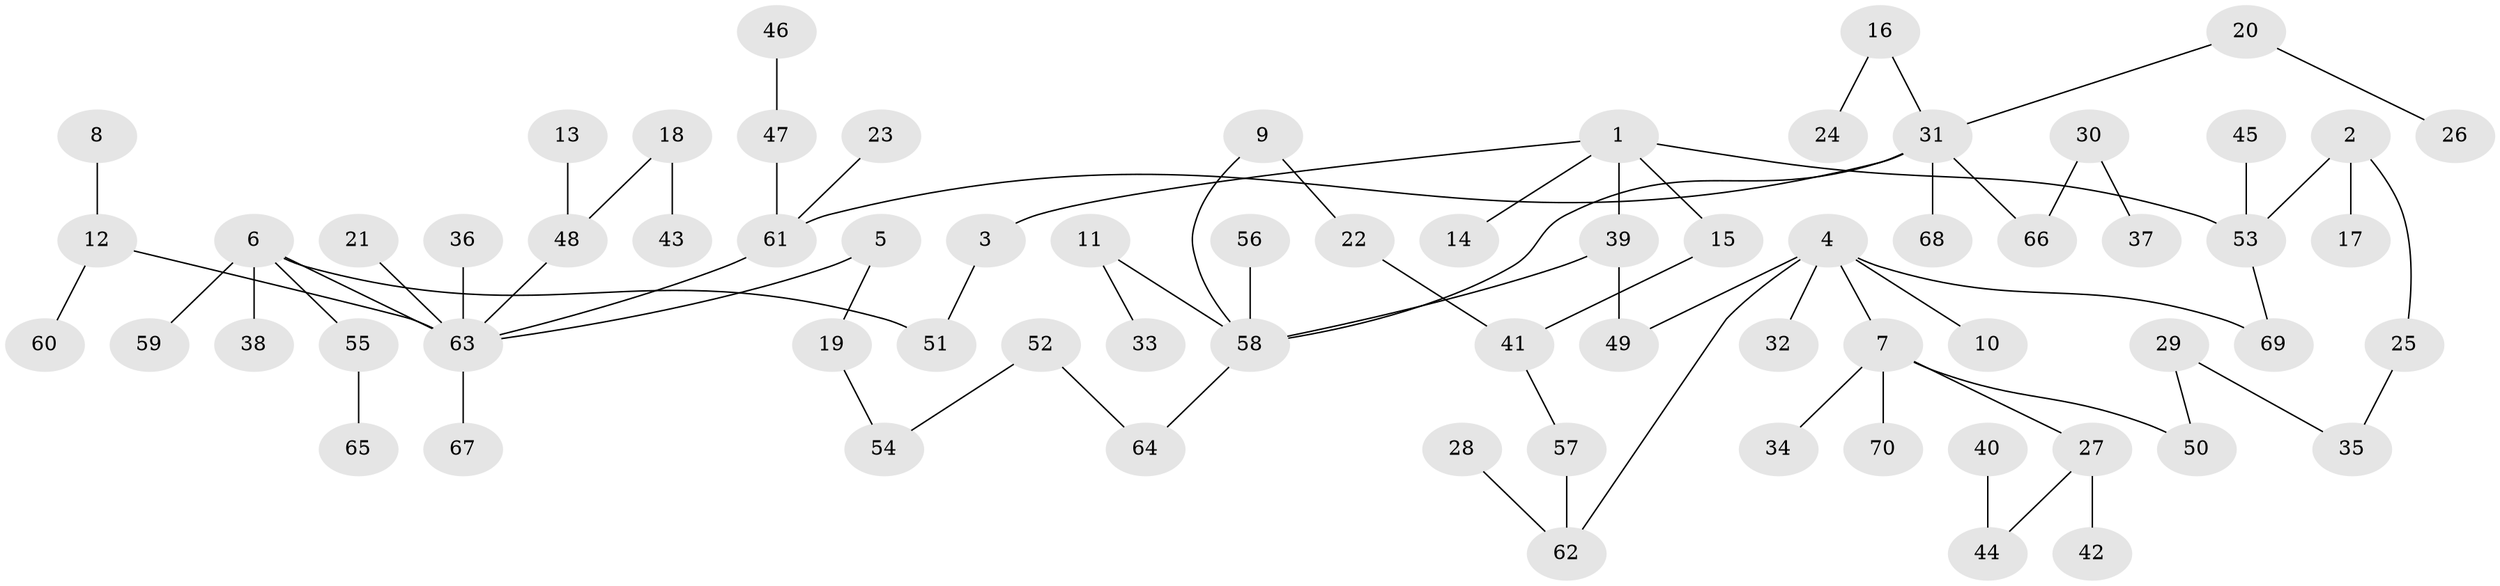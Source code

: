 // original degree distribution, {7: 0.007142857142857143, 4: 0.06428571428571428, 5: 0.02857142857142857, 8: 0.014285714285714285, 2: 0.30714285714285716, 3: 0.15714285714285714, 1: 0.42142857142857143}
// Generated by graph-tools (version 1.1) at 2025/01/03/09/25 03:01:11]
// undirected, 70 vertices, 75 edges
graph export_dot {
graph [start="1"]
  node [color=gray90,style=filled];
  1;
  2;
  3;
  4;
  5;
  6;
  7;
  8;
  9;
  10;
  11;
  12;
  13;
  14;
  15;
  16;
  17;
  18;
  19;
  20;
  21;
  22;
  23;
  24;
  25;
  26;
  27;
  28;
  29;
  30;
  31;
  32;
  33;
  34;
  35;
  36;
  37;
  38;
  39;
  40;
  41;
  42;
  43;
  44;
  45;
  46;
  47;
  48;
  49;
  50;
  51;
  52;
  53;
  54;
  55;
  56;
  57;
  58;
  59;
  60;
  61;
  62;
  63;
  64;
  65;
  66;
  67;
  68;
  69;
  70;
  1 -- 3 [weight=1.0];
  1 -- 14 [weight=1.0];
  1 -- 15 [weight=1.0];
  1 -- 39 [weight=1.0];
  1 -- 53 [weight=1.0];
  2 -- 17 [weight=1.0];
  2 -- 25 [weight=1.0];
  2 -- 53 [weight=1.0];
  3 -- 51 [weight=1.0];
  4 -- 7 [weight=1.0];
  4 -- 10 [weight=1.0];
  4 -- 32 [weight=1.0];
  4 -- 49 [weight=1.0];
  4 -- 62 [weight=1.0];
  4 -- 69 [weight=1.0];
  5 -- 19 [weight=1.0];
  5 -- 63 [weight=1.0];
  6 -- 38 [weight=1.0];
  6 -- 51 [weight=1.0];
  6 -- 55 [weight=1.0];
  6 -- 59 [weight=1.0];
  6 -- 63 [weight=1.0];
  7 -- 27 [weight=1.0];
  7 -- 34 [weight=1.0];
  7 -- 50 [weight=1.0];
  7 -- 70 [weight=1.0];
  8 -- 12 [weight=1.0];
  9 -- 22 [weight=1.0];
  9 -- 58 [weight=1.0];
  11 -- 33 [weight=1.0];
  11 -- 58 [weight=1.0];
  12 -- 60 [weight=1.0];
  12 -- 63 [weight=1.0];
  13 -- 48 [weight=1.0];
  15 -- 41 [weight=1.0];
  16 -- 24 [weight=1.0];
  16 -- 31 [weight=1.0];
  18 -- 43 [weight=1.0];
  18 -- 48 [weight=1.0];
  19 -- 54 [weight=1.0];
  20 -- 26 [weight=1.0];
  20 -- 31 [weight=1.0];
  21 -- 63 [weight=1.0];
  22 -- 41 [weight=1.0];
  23 -- 61 [weight=1.0];
  25 -- 35 [weight=1.0];
  27 -- 42 [weight=1.0];
  27 -- 44 [weight=1.0];
  28 -- 62 [weight=1.0];
  29 -- 35 [weight=1.0];
  29 -- 50 [weight=1.0];
  30 -- 37 [weight=1.0];
  30 -- 66 [weight=1.0];
  31 -- 58 [weight=1.0];
  31 -- 61 [weight=1.0];
  31 -- 66 [weight=1.0];
  31 -- 68 [weight=1.0];
  36 -- 63 [weight=1.0];
  39 -- 49 [weight=1.0];
  39 -- 58 [weight=1.0];
  40 -- 44 [weight=1.0];
  41 -- 57 [weight=1.0];
  45 -- 53 [weight=1.0];
  46 -- 47 [weight=1.0];
  47 -- 61 [weight=1.0];
  48 -- 63 [weight=1.0];
  52 -- 54 [weight=1.0];
  52 -- 64 [weight=1.0];
  53 -- 69 [weight=1.0];
  55 -- 65 [weight=1.0];
  56 -- 58 [weight=1.0];
  57 -- 62 [weight=1.0];
  58 -- 64 [weight=1.0];
  61 -- 63 [weight=1.0];
  63 -- 67 [weight=1.0];
}
